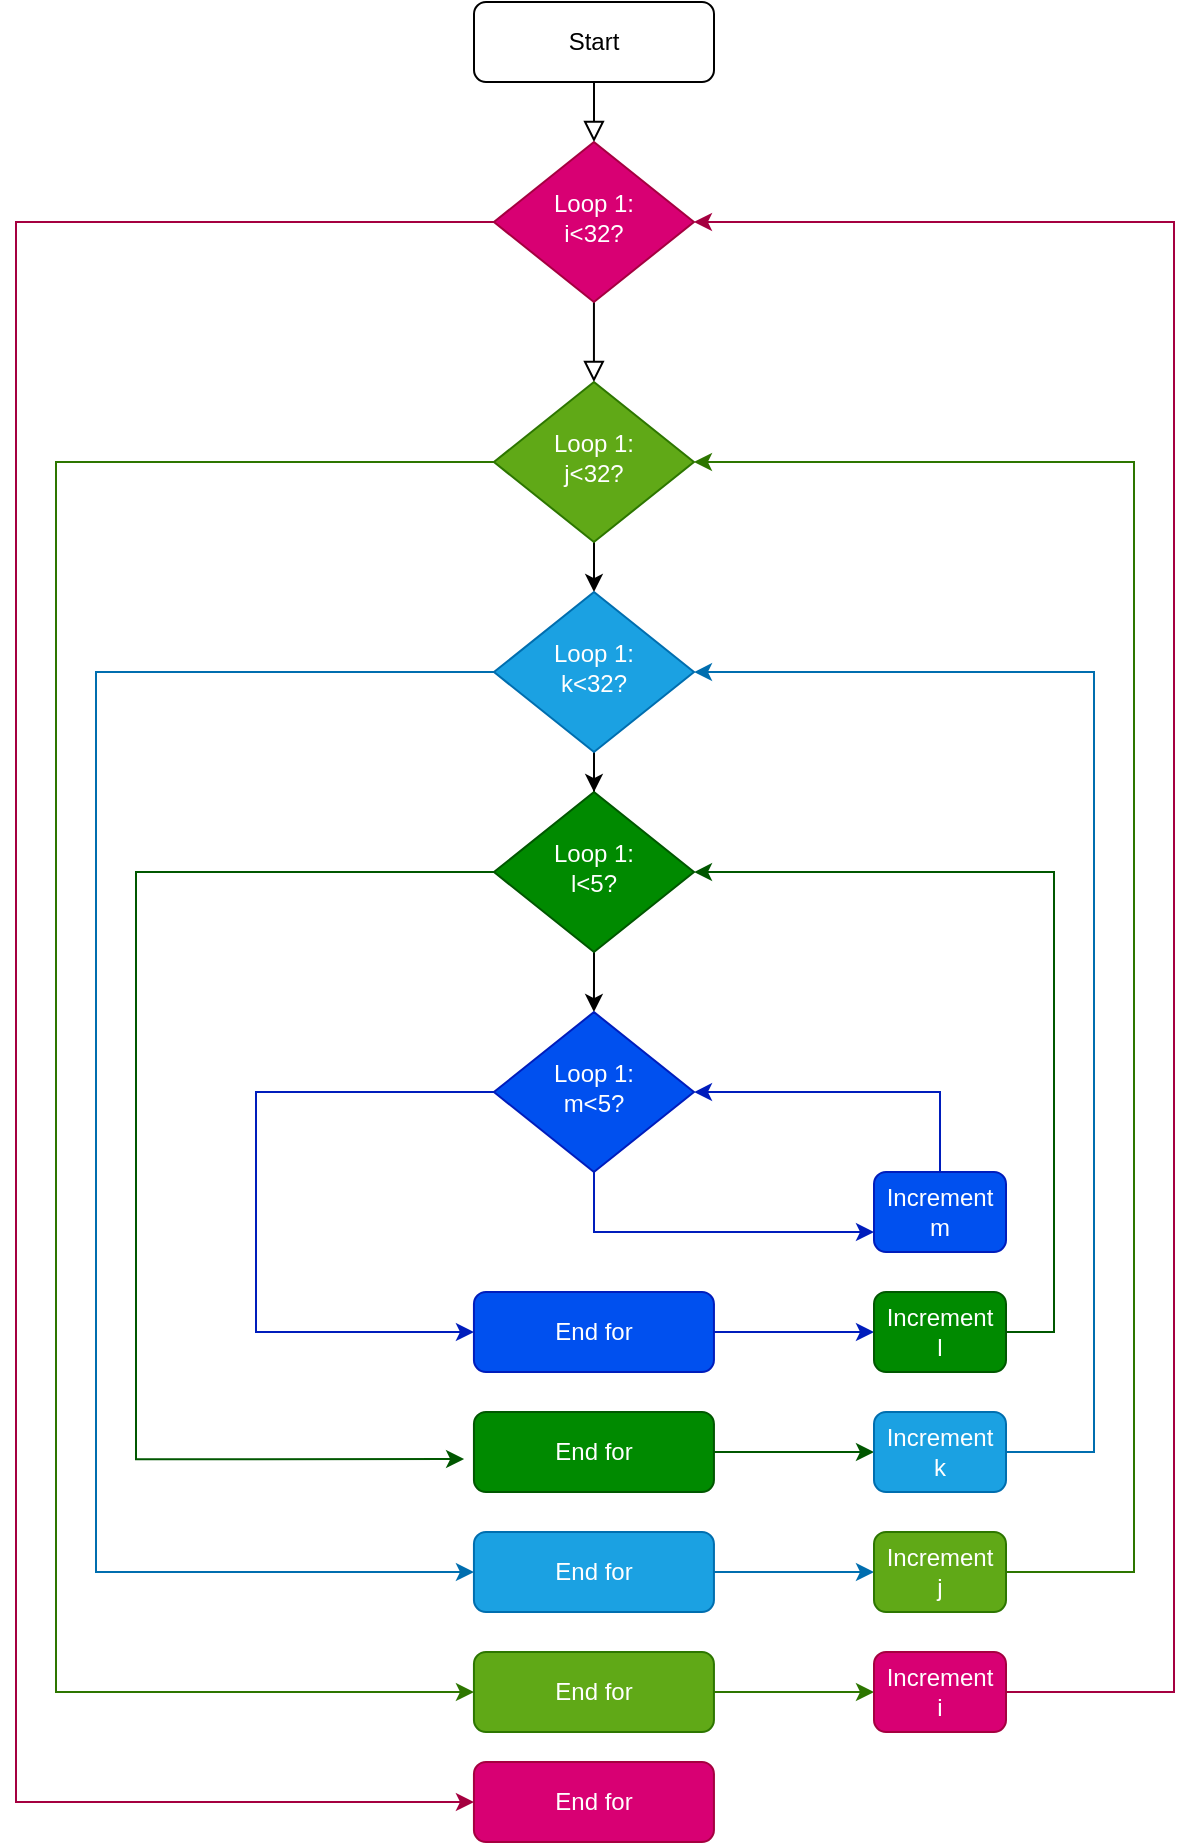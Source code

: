 <mxfile version="21.3.2" type="device">
  <diagram id="C5RBs43oDa-KdzZeNtuy" name="Page-1">
    <mxGraphModel dx="1195" dy="650" grid="1" gridSize="10" guides="1" tooltips="1" connect="1" arrows="1" fold="1" page="1" pageScale="1" pageWidth="827" pageHeight="1169" math="0" shadow="0">
      <root>
        <mxCell id="WIyWlLk6GJQsqaUBKTNV-0" />
        <mxCell id="WIyWlLk6GJQsqaUBKTNV-1" parent="WIyWlLk6GJQsqaUBKTNV-0" />
        <mxCell id="WIyWlLk6GJQsqaUBKTNV-2" value="" style="rounded=0;html=1;jettySize=auto;orthogonalLoop=1;fontSize=11;endArrow=block;endFill=0;endSize=8;strokeWidth=1;shadow=0;labelBackgroundColor=none;edgeStyle=orthogonalEdgeStyle;" parent="WIyWlLk6GJQsqaUBKTNV-1" source="WIyWlLk6GJQsqaUBKTNV-3" target="WIyWlLk6GJQsqaUBKTNV-6" edge="1">
          <mxGeometry relative="1" as="geometry" />
        </mxCell>
        <mxCell id="WIyWlLk6GJQsqaUBKTNV-3" value="Start" style="rounded=1;whiteSpace=wrap;html=1;fontSize=12;glass=0;strokeWidth=1;shadow=0;" parent="WIyWlLk6GJQsqaUBKTNV-1" vertex="1">
          <mxGeometry x="299" y="80" width="120" height="40" as="geometry" />
        </mxCell>
        <mxCell id="WIyWlLk6GJQsqaUBKTNV-4" value="" style="rounded=0;html=1;jettySize=auto;orthogonalLoop=1;fontSize=11;endArrow=block;endFill=0;endSize=8;strokeWidth=1;shadow=0;labelBackgroundColor=none;edgeStyle=orthogonalEdgeStyle;" parent="WIyWlLk6GJQsqaUBKTNV-1" source="WIyWlLk6GJQsqaUBKTNV-6" target="WIyWlLk6GJQsqaUBKTNV-10" edge="1">
          <mxGeometry y="20" relative="1" as="geometry">
            <mxPoint as="offset" />
          </mxGeometry>
        </mxCell>
        <mxCell id="D9ivy2Zo__hn_GChXlRP-0" style="edgeStyle=orthogonalEdgeStyle;rounded=0;orthogonalLoop=1;jettySize=auto;html=1;entryX=0;entryY=0.5;entryDx=0;entryDy=0;fillColor=#d80073;strokeColor=#A50040;" edge="1" parent="WIyWlLk6GJQsqaUBKTNV-1" source="WIyWlLk6GJQsqaUBKTNV-6" target="WIyWlLk6GJQsqaUBKTNV-11">
          <mxGeometry relative="1" as="geometry">
            <mxPoint x="318.97" y="725" as="targetPoint" />
            <Array as="points">
              <mxPoint x="70" y="190" />
              <mxPoint x="70" y="980" />
            </Array>
          </mxGeometry>
        </mxCell>
        <mxCell id="WIyWlLk6GJQsqaUBKTNV-6" value="Loop 1:&lt;br&gt;i&amp;lt;32?" style="rhombus;whiteSpace=wrap;html=1;shadow=0;fontFamily=Helvetica;fontSize=12;align=center;strokeWidth=1;spacing=6;spacingTop=-4;fillColor=#d80073;fontColor=#ffffff;strokeColor=#A50040;" parent="WIyWlLk6GJQsqaUBKTNV-1" vertex="1">
          <mxGeometry x="308.97" y="150" width="100" height="80" as="geometry" />
        </mxCell>
        <mxCell id="D9ivy2Zo__hn_GChXlRP-5" style="edgeStyle=orthogonalEdgeStyle;rounded=0;orthogonalLoop=1;jettySize=auto;html=1;entryX=0;entryY=0.5;entryDx=0;entryDy=0;fillColor=#60a917;strokeColor=#2D7600;" edge="1" parent="WIyWlLk6GJQsqaUBKTNV-1" source="WIyWlLk6GJQsqaUBKTNV-10" target="D9ivy2Zo__hn_GChXlRP-1">
          <mxGeometry relative="1" as="geometry">
            <Array as="points">
              <mxPoint x="90" y="310" />
              <mxPoint x="90" y="925" />
            </Array>
          </mxGeometry>
        </mxCell>
        <mxCell id="D9ivy2Zo__hn_GChXlRP-31" style="edgeStyle=orthogonalEdgeStyle;rounded=0;orthogonalLoop=1;jettySize=auto;html=1;entryX=0.5;entryY=0;entryDx=0;entryDy=0;" edge="1" parent="WIyWlLk6GJQsqaUBKTNV-1" source="WIyWlLk6GJQsqaUBKTNV-10" target="D9ivy2Zo__hn_GChXlRP-9">
          <mxGeometry relative="1" as="geometry" />
        </mxCell>
        <mxCell id="WIyWlLk6GJQsqaUBKTNV-10" value="Loop 1:&lt;br&gt;j&amp;lt;32?" style="rhombus;whiteSpace=wrap;html=1;shadow=0;fontFamily=Helvetica;fontSize=12;align=center;strokeWidth=1;spacing=6;spacingTop=-4;fillColor=#60a917;fontColor=#ffffff;strokeColor=#2D7600;" parent="WIyWlLk6GJQsqaUBKTNV-1" vertex="1">
          <mxGeometry x="308.97" y="270" width="100" height="80" as="geometry" />
        </mxCell>
        <mxCell id="WIyWlLk6GJQsqaUBKTNV-11" value="End for" style="rounded=1;whiteSpace=wrap;html=1;fontSize=12;glass=0;strokeWidth=1;shadow=0;fillColor=#d80073;fontColor=#ffffff;strokeColor=#A50040;" parent="WIyWlLk6GJQsqaUBKTNV-1" vertex="1">
          <mxGeometry x="298.97" y="960.03" width="120" height="40" as="geometry" />
        </mxCell>
        <mxCell id="D9ivy2Zo__hn_GChXlRP-7" style="edgeStyle=orthogonalEdgeStyle;rounded=0;orthogonalLoop=1;jettySize=auto;html=1;entryX=0;entryY=0.5;entryDx=0;entryDy=0;fillColor=#60a917;strokeColor=#2D7600;" edge="1" parent="WIyWlLk6GJQsqaUBKTNV-1" source="D9ivy2Zo__hn_GChXlRP-1" target="D9ivy2Zo__hn_GChXlRP-6">
          <mxGeometry relative="1" as="geometry" />
        </mxCell>
        <mxCell id="D9ivy2Zo__hn_GChXlRP-1" value="End for" style="rounded=1;whiteSpace=wrap;html=1;fontSize=12;glass=0;strokeWidth=1;shadow=0;fillColor=#60a917;fontColor=#ffffff;strokeColor=#2D7600;" vertex="1" parent="WIyWlLk6GJQsqaUBKTNV-1">
          <mxGeometry x="298.97" y="905.03" width="120" height="40" as="geometry" />
        </mxCell>
        <mxCell id="D9ivy2Zo__hn_GChXlRP-15" style="edgeStyle=orthogonalEdgeStyle;rounded=0;orthogonalLoop=1;jettySize=auto;html=1;entryX=0;entryY=0.5;entryDx=0;entryDy=0;fillColor=#1ba1e2;strokeColor=#006EAF;" edge="1" parent="WIyWlLk6GJQsqaUBKTNV-1" source="D9ivy2Zo__hn_GChXlRP-2" target="D9ivy2Zo__hn_GChXlRP-12">
          <mxGeometry relative="1" as="geometry" />
        </mxCell>
        <mxCell id="D9ivy2Zo__hn_GChXlRP-2" value="End for" style="rounded=1;whiteSpace=wrap;html=1;fontSize=12;glass=0;strokeWidth=1;shadow=0;fillColor=#1ba1e2;fontColor=#ffffff;strokeColor=#006EAF;" vertex="1" parent="WIyWlLk6GJQsqaUBKTNV-1">
          <mxGeometry x="298.97" y="845.03" width="120" height="40" as="geometry" />
        </mxCell>
        <mxCell id="D9ivy2Zo__hn_GChXlRP-16" style="edgeStyle=orthogonalEdgeStyle;rounded=0;orthogonalLoop=1;jettySize=auto;html=1;entryX=0;entryY=0.5;entryDx=0;entryDy=0;fillColor=#008a00;strokeColor=#005700;" edge="1" parent="WIyWlLk6GJQsqaUBKTNV-1" source="D9ivy2Zo__hn_GChXlRP-3" target="D9ivy2Zo__hn_GChXlRP-13">
          <mxGeometry relative="1" as="geometry" />
        </mxCell>
        <mxCell id="D9ivy2Zo__hn_GChXlRP-3" value="End for" style="rounded=1;whiteSpace=wrap;html=1;fontSize=12;glass=0;strokeWidth=1;shadow=0;fillColor=#008a00;fontColor=#ffffff;strokeColor=#005700;" vertex="1" parent="WIyWlLk6GJQsqaUBKTNV-1">
          <mxGeometry x="298.97" y="785.03" width="120" height="40" as="geometry" />
        </mxCell>
        <mxCell id="D9ivy2Zo__hn_GChXlRP-17" style="edgeStyle=orthogonalEdgeStyle;rounded=0;orthogonalLoop=1;jettySize=auto;html=1;entryX=0;entryY=0.5;entryDx=0;entryDy=0;fillColor=#0050ef;strokeColor=#001DBC;" edge="1" parent="WIyWlLk6GJQsqaUBKTNV-1" source="D9ivy2Zo__hn_GChXlRP-4" target="D9ivy2Zo__hn_GChXlRP-14">
          <mxGeometry relative="1" as="geometry" />
        </mxCell>
        <mxCell id="D9ivy2Zo__hn_GChXlRP-4" value="End for" style="rounded=1;whiteSpace=wrap;html=1;fontSize=12;glass=0;strokeWidth=1;shadow=0;fillColor=#0050ef;fontColor=#ffffff;strokeColor=#001DBC;" vertex="1" parent="WIyWlLk6GJQsqaUBKTNV-1">
          <mxGeometry x="298.97" y="725.03" width="120" height="40" as="geometry" />
        </mxCell>
        <mxCell id="D9ivy2Zo__hn_GChXlRP-8" style="edgeStyle=orthogonalEdgeStyle;rounded=0;orthogonalLoop=1;jettySize=auto;html=1;entryX=1;entryY=0.5;entryDx=0;entryDy=0;fillColor=#d80073;strokeColor=#A50040;" edge="1" parent="WIyWlLk6GJQsqaUBKTNV-1" source="D9ivy2Zo__hn_GChXlRP-6" target="WIyWlLk6GJQsqaUBKTNV-6">
          <mxGeometry relative="1" as="geometry">
            <Array as="points">
              <mxPoint x="649" y="925.03" />
              <mxPoint x="649" y="190.03" />
            </Array>
          </mxGeometry>
        </mxCell>
        <mxCell id="D9ivy2Zo__hn_GChXlRP-6" value="Increment&lt;br&gt;i" style="rounded=1;whiteSpace=wrap;html=1;fontSize=12;glass=0;strokeWidth=1;shadow=0;fillColor=#d80073;fontColor=#ffffff;strokeColor=#A50040;" vertex="1" parent="WIyWlLk6GJQsqaUBKTNV-1">
          <mxGeometry x="499" y="905.03" width="66" height="40" as="geometry" />
        </mxCell>
        <mxCell id="D9ivy2Zo__hn_GChXlRP-32" style="edgeStyle=orthogonalEdgeStyle;rounded=0;orthogonalLoop=1;jettySize=auto;html=1;entryX=0.5;entryY=0;entryDx=0;entryDy=0;" edge="1" parent="WIyWlLk6GJQsqaUBKTNV-1" source="D9ivy2Zo__hn_GChXlRP-9" target="D9ivy2Zo__hn_GChXlRP-10">
          <mxGeometry relative="1" as="geometry" />
        </mxCell>
        <mxCell id="D9ivy2Zo__hn_GChXlRP-35" style="edgeStyle=orthogonalEdgeStyle;rounded=0;orthogonalLoop=1;jettySize=auto;html=1;entryX=0;entryY=0.5;entryDx=0;entryDy=0;fillColor=#1ba1e2;strokeColor=#006EAF;" edge="1" parent="WIyWlLk6GJQsqaUBKTNV-1" source="D9ivy2Zo__hn_GChXlRP-9" target="D9ivy2Zo__hn_GChXlRP-2">
          <mxGeometry relative="1" as="geometry">
            <Array as="points">
              <mxPoint x="110" y="415" />
              <mxPoint x="110" y="865" />
            </Array>
          </mxGeometry>
        </mxCell>
        <mxCell id="D9ivy2Zo__hn_GChXlRP-9" value="Loop 1:&lt;br&gt;k&amp;lt;32?" style="rhombus;whiteSpace=wrap;html=1;shadow=0;fontFamily=Helvetica;fontSize=12;align=center;strokeWidth=1;spacing=6;spacingTop=-4;fillColor=#1ba1e2;fontColor=#ffffff;strokeColor=#006EAF;" vertex="1" parent="WIyWlLk6GJQsqaUBKTNV-1">
          <mxGeometry x="309" y="375.03" width="100" height="80" as="geometry" />
        </mxCell>
        <mxCell id="D9ivy2Zo__hn_GChXlRP-33" style="edgeStyle=orthogonalEdgeStyle;rounded=0;orthogonalLoop=1;jettySize=auto;html=1;entryX=0.5;entryY=0;entryDx=0;entryDy=0;" edge="1" parent="WIyWlLk6GJQsqaUBKTNV-1" source="D9ivy2Zo__hn_GChXlRP-10" target="D9ivy2Zo__hn_GChXlRP-11">
          <mxGeometry relative="1" as="geometry" />
        </mxCell>
        <mxCell id="D9ivy2Zo__hn_GChXlRP-34" style="edgeStyle=orthogonalEdgeStyle;rounded=0;orthogonalLoop=1;jettySize=auto;html=1;entryX=-0.041;entryY=0.588;entryDx=0;entryDy=0;entryPerimeter=0;fillColor=#008a00;strokeColor=#005700;" edge="1" parent="WIyWlLk6GJQsqaUBKTNV-1" source="D9ivy2Zo__hn_GChXlRP-10" target="D9ivy2Zo__hn_GChXlRP-3">
          <mxGeometry relative="1" as="geometry">
            <Array as="points">
              <mxPoint x="130" y="515" />
              <mxPoint x="130" y="809" />
            </Array>
          </mxGeometry>
        </mxCell>
        <mxCell id="D9ivy2Zo__hn_GChXlRP-10" value="Loop 1:&lt;br&gt;l&amp;lt;5?" style="rhombus;whiteSpace=wrap;html=1;shadow=0;fontFamily=Helvetica;fontSize=12;align=center;strokeWidth=1;spacing=6;spacingTop=-4;fillColor=#008a00;fontColor=#ffffff;strokeColor=#005700;" vertex="1" parent="WIyWlLk6GJQsqaUBKTNV-1">
          <mxGeometry x="309" y="475.03" width="100" height="80" as="geometry" />
        </mxCell>
        <mxCell id="D9ivy2Zo__hn_GChXlRP-26" style="edgeStyle=orthogonalEdgeStyle;rounded=0;orthogonalLoop=1;jettySize=auto;html=1;entryX=0;entryY=0.5;entryDx=0;entryDy=0;fillColor=#0050ef;strokeColor=#001DBC;" edge="1" parent="WIyWlLk6GJQsqaUBKTNV-1" source="D9ivy2Zo__hn_GChXlRP-11" target="D9ivy2Zo__hn_GChXlRP-4">
          <mxGeometry relative="1" as="geometry">
            <Array as="points">
              <mxPoint x="190" y="625" />
              <mxPoint x="190" y="745" />
            </Array>
          </mxGeometry>
        </mxCell>
        <mxCell id="D9ivy2Zo__hn_GChXlRP-28" style="edgeStyle=orthogonalEdgeStyle;rounded=0;orthogonalLoop=1;jettySize=auto;html=1;entryX=0;entryY=0.75;entryDx=0;entryDy=0;fillColor=#0050ef;strokeColor=#001DBC;" edge="1" parent="WIyWlLk6GJQsqaUBKTNV-1" source="D9ivy2Zo__hn_GChXlRP-11" target="D9ivy2Zo__hn_GChXlRP-27">
          <mxGeometry relative="1" as="geometry">
            <Array as="points">
              <mxPoint x="359" y="695.03" />
            </Array>
          </mxGeometry>
        </mxCell>
        <mxCell id="D9ivy2Zo__hn_GChXlRP-11" value="Loop 1:&lt;br&gt;m&amp;lt;5?" style="rhombus;whiteSpace=wrap;html=1;shadow=0;fontFamily=Helvetica;fontSize=12;align=center;strokeWidth=1;spacing=6;spacingTop=-4;fillColor=#0050ef;fontColor=#ffffff;strokeColor=#001DBC;" vertex="1" parent="WIyWlLk6GJQsqaUBKTNV-1">
          <mxGeometry x="308.97" y="585.03" width="100" height="80" as="geometry" />
        </mxCell>
        <mxCell id="D9ivy2Zo__hn_GChXlRP-24" style="edgeStyle=orthogonalEdgeStyle;rounded=0;orthogonalLoop=1;jettySize=auto;html=1;entryX=1;entryY=0.5;entryDx=0;entryDy=0;fillColor=#60a917;strokeColor=#2D7600;" edge="1" parent="WIyWlLk6GJQsqaUBKTNV-1" source="D9ivy2Zo__hn_GChXlRP-12" target="WIyWlLk6GJQsqaUBKTNV-10">
          <mxGeometry relative="1" as="geometry">
            <Array as="points">
              <mxPoint x="629" y="865.03" />
              <mxPoint x="629" y="310.03" />
            </Array>
          </mxGeometry>
        </mxCell>
        <mxCell id="D9ivy2Zo__hn_GChXlRP-12" value="Increment&lt;br&gt;j" style="rounded=1;whiteSpace=wrap;html=1;fontSize=12;glass=0;strokeWidth=1;shadow=0;fillColor=#60a917;fontColor=#ffffff;strokeColor=#2D7600;" vertex="1" parent="WIyWlLk6GJQsqaUBKTNV-1">
          <mxGeometry x="499" y="845.03" width="66" height="40" as="geometry" />
        </mxCell>
        <mxCell id="D9ivy2Zo__hn_GChXlRP-23" style="edgeStyle=orthogonalEdgeStyle;rounded=0;orthogonalLoop=1;jettySize=auto;html=1;entryX=1;entryY=0.5;entryDx=0;entryDy=0;fillColor=#1ba1e2;strokeColor=#006EAF;" edge="1" parent="WIyWlLk6GJQsqaUBKTNV-1" source="D9ivy2Zo__hn_GChXlRP-13" target="D9ivy2Zo__hn_GChXlRP-9">
          <mxGeometry relative="1" as="geometry">
            <Array as="points">
              <mxPoint x="609" y="805.03" />
              <mxPoint x="609" y="415.03" />
            </Array>
          </mxGeometry>
        </mxCell>
        <mxCell id="D9ivy2Zo__hn_GChXlRP-13" value="Increment&lt;br&gt;k" style="rounded=1;whiteSpace=wrap;html=1;fontSize=12;glass=0;strokeWidth=1;shadow=0;fillColor=#1ba1e2;fontColor=#ffffff;strokeColor=#006EAF;" vertex="1" parent="WIyWlLk6GJQsqaUBKTNV-1">
          <mxGeometry x="499" y="785.03" width="66" height="40" as="geometry" />
        </mxCell>
        <mxCell id="D9ivy2Zo__hn_GChXlRP-22" style="edgeStyle=orthogonalEdgeStyle;rounded=0;orthogonalLoop=1;jettySize=auto;html=1;entryX=1;entryY=0.5;entryDx=0;entryDy=0;fillColor=#008a00;strokeColor=#005700;" edge="1" parent="WIyWlLk6GJQsqaUBKTNV-1" source="D9ivy2Zo__hn_GChXlRP-14" target="D9ivy2Zo__hn_GChXlRP-10">
          <mxGeometry relative="1" as="geometry">
            <Array as="points">
              <mxPoint x="589" y="745.03" />
              <mxPoint x="589" y="515.03" />
            </Array>
          </mxGeometry>
        </mxCell>
        <mxCell id="D9ivy2Zo__hn_GChXlRP-14" value="Increment&lt;br&gt;l" style="rounded=1;whiteSpace=wrap;html=1;fontSize=12;glass=0;strokeWidth=1;shadow=0;fillColor=#008a00;fontColor=#ffffff;strokeColor=#005700;" vertex="1" parent="WIyWlLk6GJQsqaUBKTNV-1">
          <mxGeometry x="499" y="725.03" width="66" height="40" as="geometry" />
        </mxCell>
        <mxCell id="D9ivy2Zo__hn_GChXlRP-29" style="edgeStyle=orthogonalEdgeStyle;rounded=0;orthogonalLoop=1;jettySize=auto;html=1;fillColor=#0050ef;strokeColor=#001DBC;" edge="1" parent="WIyWlLk6GJQsqaUBKTNV-1" source="D9ivy2Zo__hn_GChXlRP-27">
          <mxGeometry relative="1" as="geometry">
            <mxPoint x="409" y="625.03" as="targetPoint" />
            <Array as="points">
              <mxPoint x="532" y="625.03" />
            </Array>
          </mxGeometry>
        </mxCell>
        <mxCell id="D9ivy2Zo__hn_GChXlRP-27" value="Increment&lt;br&gt;m" style="rounded=1;whiteSpace=wrap;html=1;fontSize=12;glass=0;strokeWidth=1;shadow=0;fillColor=#0050ef;fontColor=#ffffff;strokeColor=#001DBC;" vertex="1" parent="WIyWlLk6GJQsqaUBKTNV-1">
          <mxGeometry x="499" y="665.03" width="66" height="40" as="geometry" />
        </mxCell>
      </root>
    </mxGraphModel>
  </diagram>
</mxfile>
